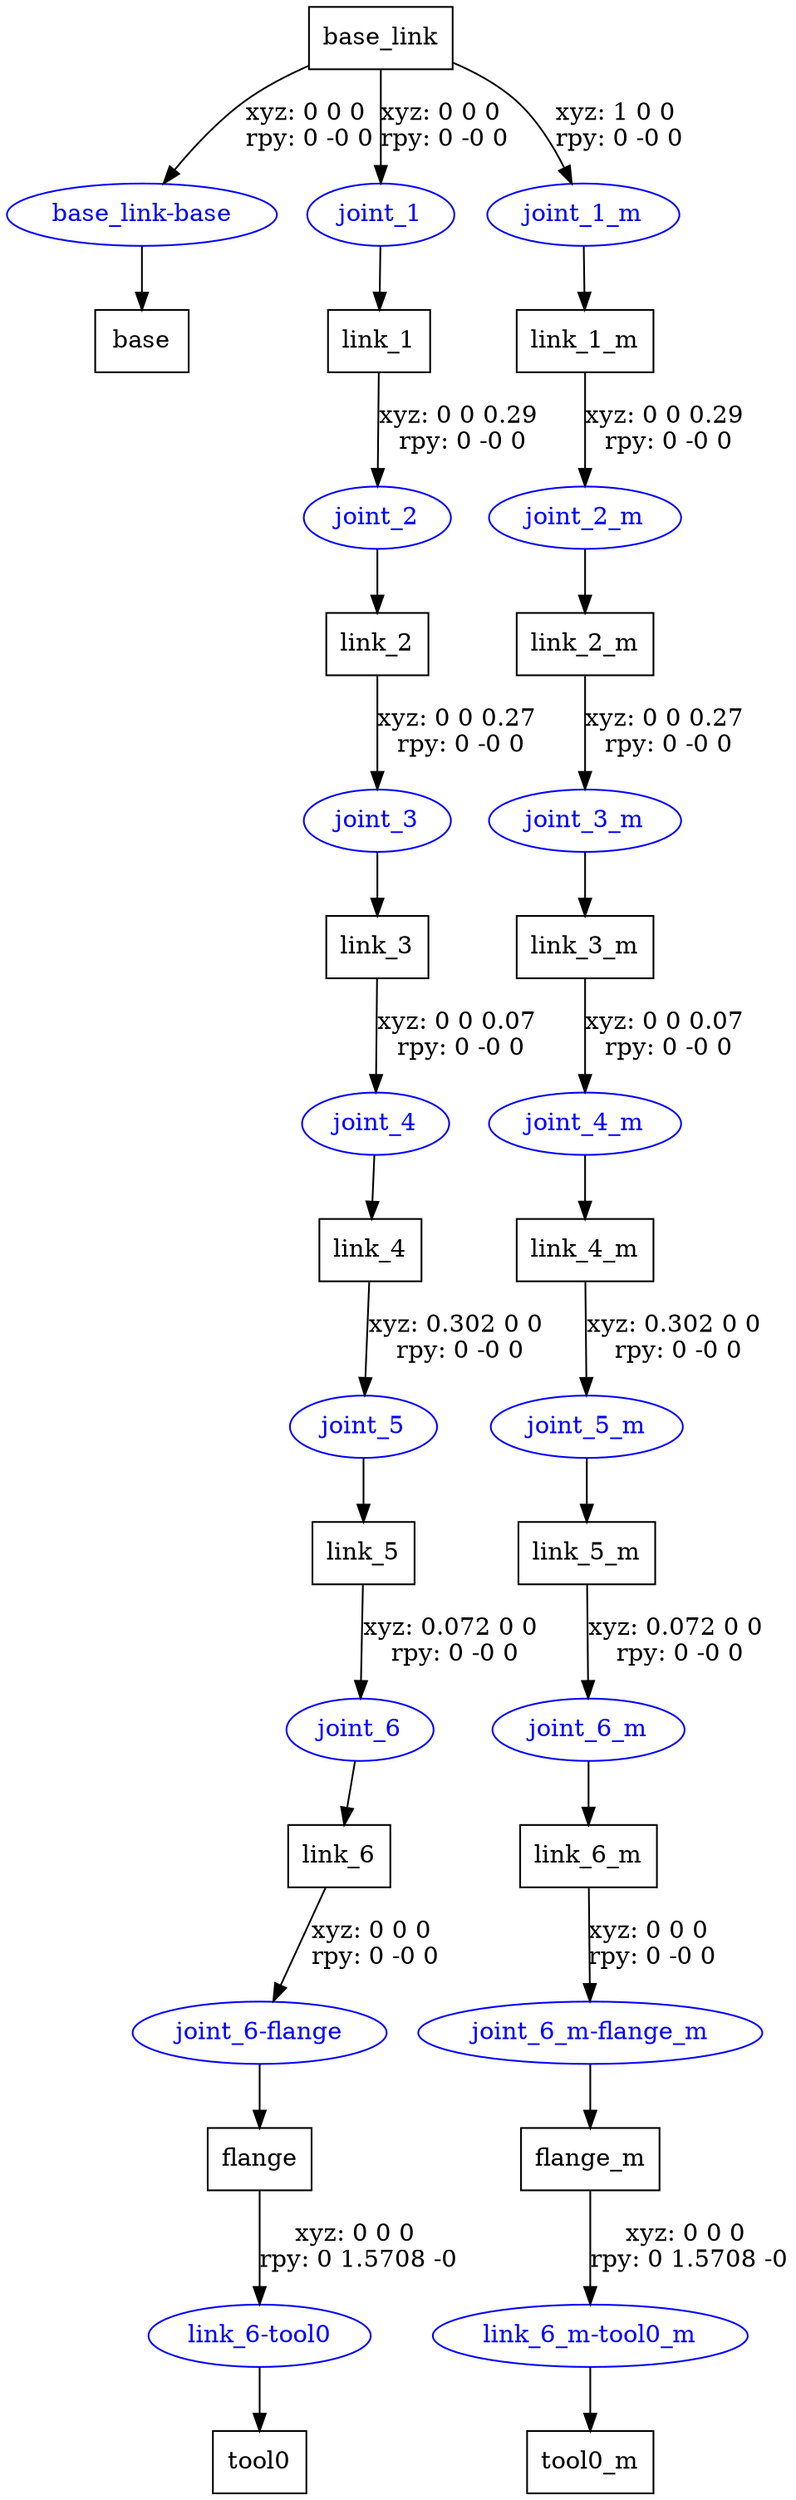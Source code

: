 digraph G {
node [shape=box];
"base_link" [label="base_link"];
"base" [label="base"];
"link_1" [label="link_1"];
"link_2" [label="link_2"];
"link_3" [label="link_3"];
"link_4" [label="link_4"];
"link_5" [label="link_5"];
"link_6" [label="link_6"];
"flange" [label="flange"];
"tool0" [label="tool0"];
"link_1_m" [label="link_1_m"];
"link_2_m" [label="link_2_m"];
"link_3_m" [label="link_3_m"];
"link_4_m" [label="link_4_m"];
"link_5_m" [label="link_5_m"];
"link_6_m" [label="link_6_m"];
"flange_m" [label="flange_m"];
"tool0_m" [label="tool0_m"];
node [shape=ellipse, color=blue, fontcolor=blue];
"base_link" -> "base_link-base" [label="xyz: 0 0 0 \nrpy: 0 -0 0"]
"base_link-base" -> "base"
"base_link" -> "joint_1" [label="xyz: 0 0 0 \nrpy: 0 -0 0"]
"joint_1" -> "link_1"
"link_1" -> "joint_2" [label="xyz: 0 0 0.29 \nrpy: 0 -0 0"]
"joint_2" -> "link_2"
"link_2" -> "joint_3" [label="xyz: 0 0 0.27 \nrpy: 0 -0 0"]
"joint_3" -> "link_3"
"link_3" -> "joint_4" [label="xyz: 0 0 0.07 \nrpy: 0 -0 0"]
"joint_4" -> "link_4"
"link_4" -> "joint_5" [label="xyz: 0.302 0 0 \nrpy: 0 -0 0"]
"joint_5" -> "link_5"
"link_5" -> "joint_6" [label="xyz: 0.072 0 0 \nrpy: 0 -0 0"]
"joint_6" -> "link_6"
"link_6" -> "joint_6-flange" [label="xyz: 0 0 0 \nrpy: 0 -0 0"]
"joint_6-flange" -> "flange"
"flange" -> "link_6-tool0" [label="xyz: 0 0 0 \nrpy: 0 1.5708 -0"]
"link_6-tool0" -> "tool0"
"base_link" -> "joint_1_m" [label="xyz: 1 0 0 \nrpy: 0 -0 0"]
"joint_1_m" -> "link_1_m"
"link_1_m" -> "joint_2_m" [label="xyz: 0 0 0.29 \nrpy: 0 -0 0"]
"joint_2_m" -> "link_2_m"
"link_2_m" -> "joint_3_m" [label="xyz: 0 0 0.27 \nrpy: 0 -0 0"]
"joint_3_m" -> "link_3_m"
"link_3_m" -> "joint_4_m" [label="xyz: 0 0 0.07 \nrpy: 0 -0 0"]
"joint_4_m" -> "link_4_m"
"link_4_m" -> "joint_5_m" [label="xyz: 0.302 0 0 \nrpy: 0 -0 0"]
"joint_5_m" -> "link_5_m"
"link_5_m" -> "joint_6_m" [label="xyz: 0.072 0 0 \nrpy: 0 -0 0"]
"joint_6_m" -> "link_6_m"
"link_6_m" -> "joint_6_m-flange_m" [label="xyz: 0 0 0 \nrpy: 0 -0 0"]
"joint_6_m-flange_m" -> "flange_m"
"flange_m" -> "link_6_m-tool0_m" [label="xyz: 0 0 0 \nrpy: 0 1.5708 -0"]
"link_6_m-tool0_m" -> "tool0_m"
}
